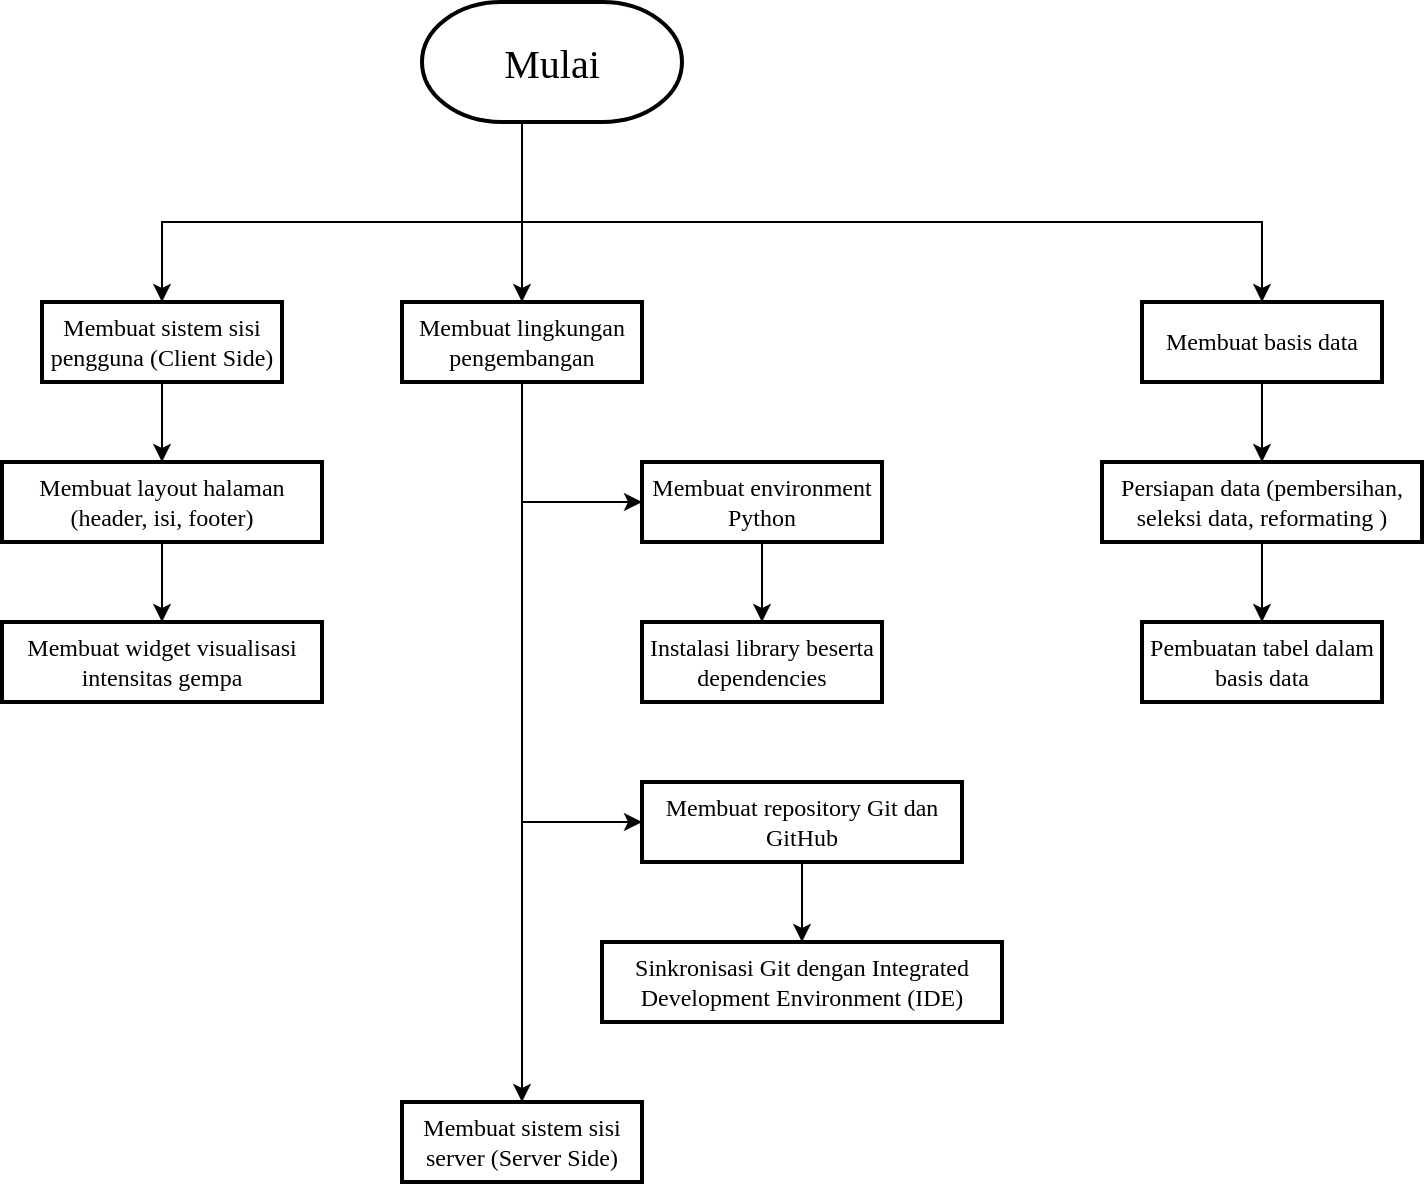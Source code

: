 <mxfile version="16.6.6" type="github">
  <diagram id="E_8djGLTP-sTV0AnYtnJ" name="Page-1">
    <mxGraphModel dx="1038" dy="1685" grid="1" gridSize="10" guides="1" tooltips="1" connect="1" arrows="1" fold="1" page="1" pageScale="1" pageWidth="850" pageHeight="1100" math="0" shadow="0">
      <root>
        <mxCell id="0" />
        <mxCell id="1" parent="0" />
        <mxCell id="9qPXkkcJqhiHrvx8rgAP-5" value="" style="edgeStyle=orthogonalEdgeStyle;rounded=0;orthogonalLoop=1;jettySize=auto;html=1;fontFamily=Times New Roman;fontSize=20;" edge="1" parent="1" source="9qPXkkcJqhiHrvx8rgAP-1" target="9qPXkkcJqhiHrvx8rgAP-4">
          <mxGeometry relative="1" as="geometry">
            <Array as="points">
              <mxPoint x="580" y="-360" />
              <mxPoint x="950" y="-360" />
            </Array>
          </mxGeometry>
        </mxCell>
        <mxCell id="9qPXkkcJqhiHrvx8rgAP-7" value="" style="edgeStyle=orthogonalEdgeStyle;rounded=0;orthogonalLoop=1;jettySize=auto;html=1;fontFamily=Times New Roman;fontSize=12;" edge="1" parent="1" source="9qPXkkcJqhiHrvx8rgAP-1" target="9qPXkkcJqhiHrvx8rgAP-6">
          <mxGeometry relative="1" as="geometry">
            <Array as="points">
              <mxPoint x="580" y="-380" />
              <mxPoint x="580" y="-380" />
            </Array>
          </mxGeometry>
        </mxCell>
        <mxCell id="9qPXkkcJqhiHrvx8rgAP-21" value="" style="edgeStyle=orthogonalEdgeStyle;rounded=0;orthogonalLoop=1;jettySize=auto;html=1;fontFamily=Times New Roman;fontSize=12;" edge="1" parent="1" source="9qPXkkcJqhiHrvx8rgAP-1" target="9qPXkkcJqhiHrvx8rgAP-20">
          <mxGeometry relative="1" as="geometry">
            <Array as="points">
              <mxPoint x="580" y="-360" />
              <mxPoint x="400" y="-360" />
            </Array>
          </mxGeometry>
        </mxCell>
        <mxCell id="9qPXkkcJqhiHrvx8rgAP-1" value="Mulai" style="strokeWidth=2;html=1;shape=mxgraph.flowchart.terminator;whiteSpace=wrap;fontFamily=Times New Roman;fontSize=20;" vertex="1" parent="1">
          <mxGeometry x="530" y="-470" width="130" height="60" as="geometry" />
        </mxCell>
        <mxCell id="9qPXkkcJqhiHrvx8rgAP-32" value="" style="edgeStyle=orthogonalEdgeStyle;rounded=0;orthogonalLoop=1;jettySize=auto;html=1;fontFamily=Times New Roman;fontSize=12;" edge="1" parent="1" source="9qPXkkcJqhiHrvx8rgAP-4" target="9qPXkkcJqhiHrvx8rgAP-31">
          <mxGeometry relative="1" as="geometry" />
        </mxCell>
        <mxCell id="9qPXkkcJqhiHrvx8rgAP-4" value="Membuat basis data" style="whiteSpace=wrap;html=1;fontSize=12;fontFamily=Times New Roman;strokeWidth=2;" vertex="1" parent="1">
          <mxGeometry x="890" y="-320" width="120" height="40" as="geometry" />
        </mxCell>
        <mxCell id="9qPXkkcJqhiHrvx8rgAP-9" value="" style="edgeStyle=orthogonalEdgeStyle;rounded=0;orthogonalLoop=1;jettySize=auto;html=1;fontFamily=Times New Roman;fontSize=12;" edge="1" parent="1" source="9qPXkkcJqhiHrvx8rgAP-6" target="9qPXkkcJqhiHrvx8rgAP-8">
          <mxGeometry relative="1" as="geometry">
            <Array as="points">
              <mxPoint x="580" y="-60" />
            </Array>
          </mxGeometry>
        </mxCell>
        <mxCell id="9qPXkkcJqhiHrvx8rgAP-11" value="" style="edgeStyle=orthogonalEdgeStyle;rounded=0;orthogonalLoop=1;jettySize=auto;html=1;fontFamily=Times New Roman;fontSize=12;" edge="1" parent="1" source="9qPXkkcJqhiHrvx8rgAP-6" target="9qPXkkcJqhiHrvx8rgAP-10">
          <mxGeometry relative="1" as="geometry">
            <Array as="points">
              <mxPoint x="580" y="-220" />
            </Array>
          </mxGeometry>
        </mxCell>
        <mxCell id="9qPXkkcJqhiHrvx8rgAP-24" style="edgeStyle=orthogonalEdgeStyle;rounded=0;orthogonalLoop=1;jettySize=auto;html=1;fontFamily=Times New Roman;fontSize=12;" edge="1" parent="1" source="9qPXkkcJqhiHrvx8rgAP-6" target="9qPXkkcJqhiHrvx8rgAP-22">
          <mxGeometry relative="1" as="geometry">
            <Array as="points">
              <mxPoint x="580" y="-100" />
              <mxPoint x="580" y="-100" />
            </Array>
          </mxGeometry>
        </mxCell>
        <mxCell id="9qPXkkcJqhiHrvx8rgAP-6" value="&lt;font style=&quot;font-size: 12px&quot;&gt;Membuat lingkungan pengembangan&lt;/font&gt;" style="whiteSpace=wrap;html=1;fontSize=12;fontFamily=Times New Roman;strokeWidth=2;horizontal=1;" vertex="1" parent="1">
          <mxGeometry x="520" y="-320" width="120" height="40" as="geometry" />
        </mxCell>
        <mxCell id="9qPXkkcJqhiHrvx8rgAP-25" style="edgeStyle=orthogonalEdgeStyle;rounded=0;orthogonalLoop=1;jettySize=auto;html=1;fontFamily=Times New Roman;fontSize=12;" edge="1" parent="1" source="9qPXkkcJqhiHrvx8rgAP-8" target="9qPXkkcJqhiHrvx8rgAP-16">
          <mxGeometry relative="1" as="geometry" />
        </mxCell>
        <mxCell id="9qPXkkcJqhiHrvx8rgAP-8" value="Membuat repository Git dan GitHub" style="whiteSpace=wrap;html=1;fontFamily=Times New Roman;strokeWidth=2;" vertex="1" parent="1">
          <mxGeometry x="640" y="-80" width="160" height="40" as="geometry" />
        </mxCell>
        <mxCell id="9qPXkkcJqhiHrvx8rgAP-13" value="" style="edgeStyle=orthogonalEdgeStyle;rounded=0;orthogonalLoop=1;jettySize=auto;html=1;fontFamily=Times New Roman;fontSize=12;" edge="1" parent="1" source="9qPXkkcJqhiHrvx8rgAP-10" target="9qPXkkcJqhiHrvx8rgAP-12">
          <mxGeometry relative="1" as="geometry" />
        </mxCell>
        <mxCell id="9qPXkkcJqhiHrvx8rgAP-10" value="Membuat environment Python" style="whiteSpace=wrap;html=1;fontFamily=Times New Roman;strokeWidth=2;" vertex="1" parent="1">
          <mxGeometry x="640" y="-240" width="120" height="40" as="geometry" />
        </mxCell>
        <mxCell id="9qPXkkcJqhiHrvx8rgAP-12" value="Instalasi library beserta dependencies" style="whiteSpace=wrap;html=1;fontFamily=Times New Roman;strokeWidth=2;" vertex="1" parent="1">
          <mxGeometry x="640" y="-160" width="120" height="40" as="geometry" />
        </mxCell>
        <mxCell id="9qPXkkcJqhiHrvx8rgAP-16" value="Sinkronisasi Git dengan Integrated Development Environment (IDE)" style="whiteSpace=wrap;html=1;fontFamily=Times New Roman;strokeWidth=2;" vertex="1" parent="1">
          <mxGeometry x="620" width="200" height="40" as="geometry" />
        </mxCell>
        <mxCell id="9qPXkkcJqhiHrvx8rgAP-28" value="" style="edgeStyle=orthogonalEdgeStyle;rounded=0;orthogonalLoop=1;jettySize=auto;html=1;fontFamily=Times New Roman;fontSize=12;" edge="1" parent="1" source="9qPXkkcJqhiHrvx8rgAP-20" target="9qPXkkcJqhiHrvx8rgAP-27">
          <mxGeometry relative="1" as="geometry" />
        </mxCell>
        <mxCell id="9qPXkkcJqhiHrvx8rgAP-20" value="Membuat sistem sisi pengguna (Client Side)" style="whiteSpace=wrap;html=1;fontSize=12;fontFamily=Times New Roman;strokeWidth=2;" vertex="1" parent="1">
          <mxGeometry x="340" y="-320" width="120" height="40" as="geometry" />
        </mxCell>
        <mxCell id="9qPXkkcJqhiHrvx8rgAP-22" value="Membuat sistem sisi server (Server Side)" style="whiteSpace=wrap;html=1;fontSize=12;fontFamily=Times New Roman;strokeWidth=2;" vertex="1" parent="1">
          <mxGeometry x="520" y="80" width="120" height="40" as="geometry" />
        </mxCell>
        <mxCell id="9qPXkkcJqhiHrvx8rgAP-30" value="" style="edgeStyle=orthogonalEdgeStyle;rounded=0;orthogonalLoop=1;jettySize=auto;html=1;fontFamily=Times New Roman;fontSize=12;" edge="1" parent="1" source="9qPXkkcJqhiHrvx8rgAP-27" target="9qPXkkcJqhiHrvx8rgAP-29">
          <mxGeometry relative="1" as="geometry" />
        </mxCell>
        <mxCell id="9qPXkkcJqhiHrvx8rgAP-27" value="Membuat layout halaman (header, isi, footer)" style="whiteSpace=wrap;html=1;fontFamily=Times New Roman;strokeWidth=2;" vertex="1" parent="1">
          <mxGeometry x="320" y="-240" width="160" height="40" as="geometry" />
        </mxCell>
        <mxCell id="9qPXkkcJqhiHrvx8rgAP-29" value="Membuat widget visualisasi intensitas gempa" style="whiteSpace=wrap;html=1;fontFamily=Times New Roman;strokeWidth=2;" vertex="1" parent="1">
          <mxGeometry x="320" y="-160" width="160" height="40" as="geometry" />
        </mxCell>
        <mxCell id="9qPXkkcJqhiHrvx8rgAP-34" value="" style="edgeStyle=orthogonalEdgeStyle;rounded=0;orthogonalLoop=1;jettySize=auto;html=1;fontFamily=Times New Roman;fontSize=12;" edge="1" parent="1" source="9qPXkkcJqhiHrvx8rgAP-31" target="9qPXkkcJqhiHrvx8rgAP-33">
          <mxGeometry relative="1" as="geometry" />
        </mxCell>
        <mxCell id="9qPXkkcJqhiHrvx8rgAP-31" value="Persiapan data (pembersihan, seleksi data, reformating )" style="whiteSpace=wrap;html=1;fontFamily=Times New Roman;strokeWidth=2;" vertex="1" parent="1">
          <mxGeometry x="870" y="-240" width="160" height="40" as="geometry" />
        </mxCell>
        <mxCell id="9qPXkkcJqhiHrvx8rgAP-33" value="Pembuatan tabel dalam basis data" style="whiteSpace=wrap;html=1;fontFamily=Times New Roman;strokeWidth=2;" vertex="1" parent="1">
          <mxGeometry x="890" y="-160" width="120" height="40" as="geometry" />
        </mxCell>
      </root>
    </mxGraphModel>
  </diagram>
</mxfile>
